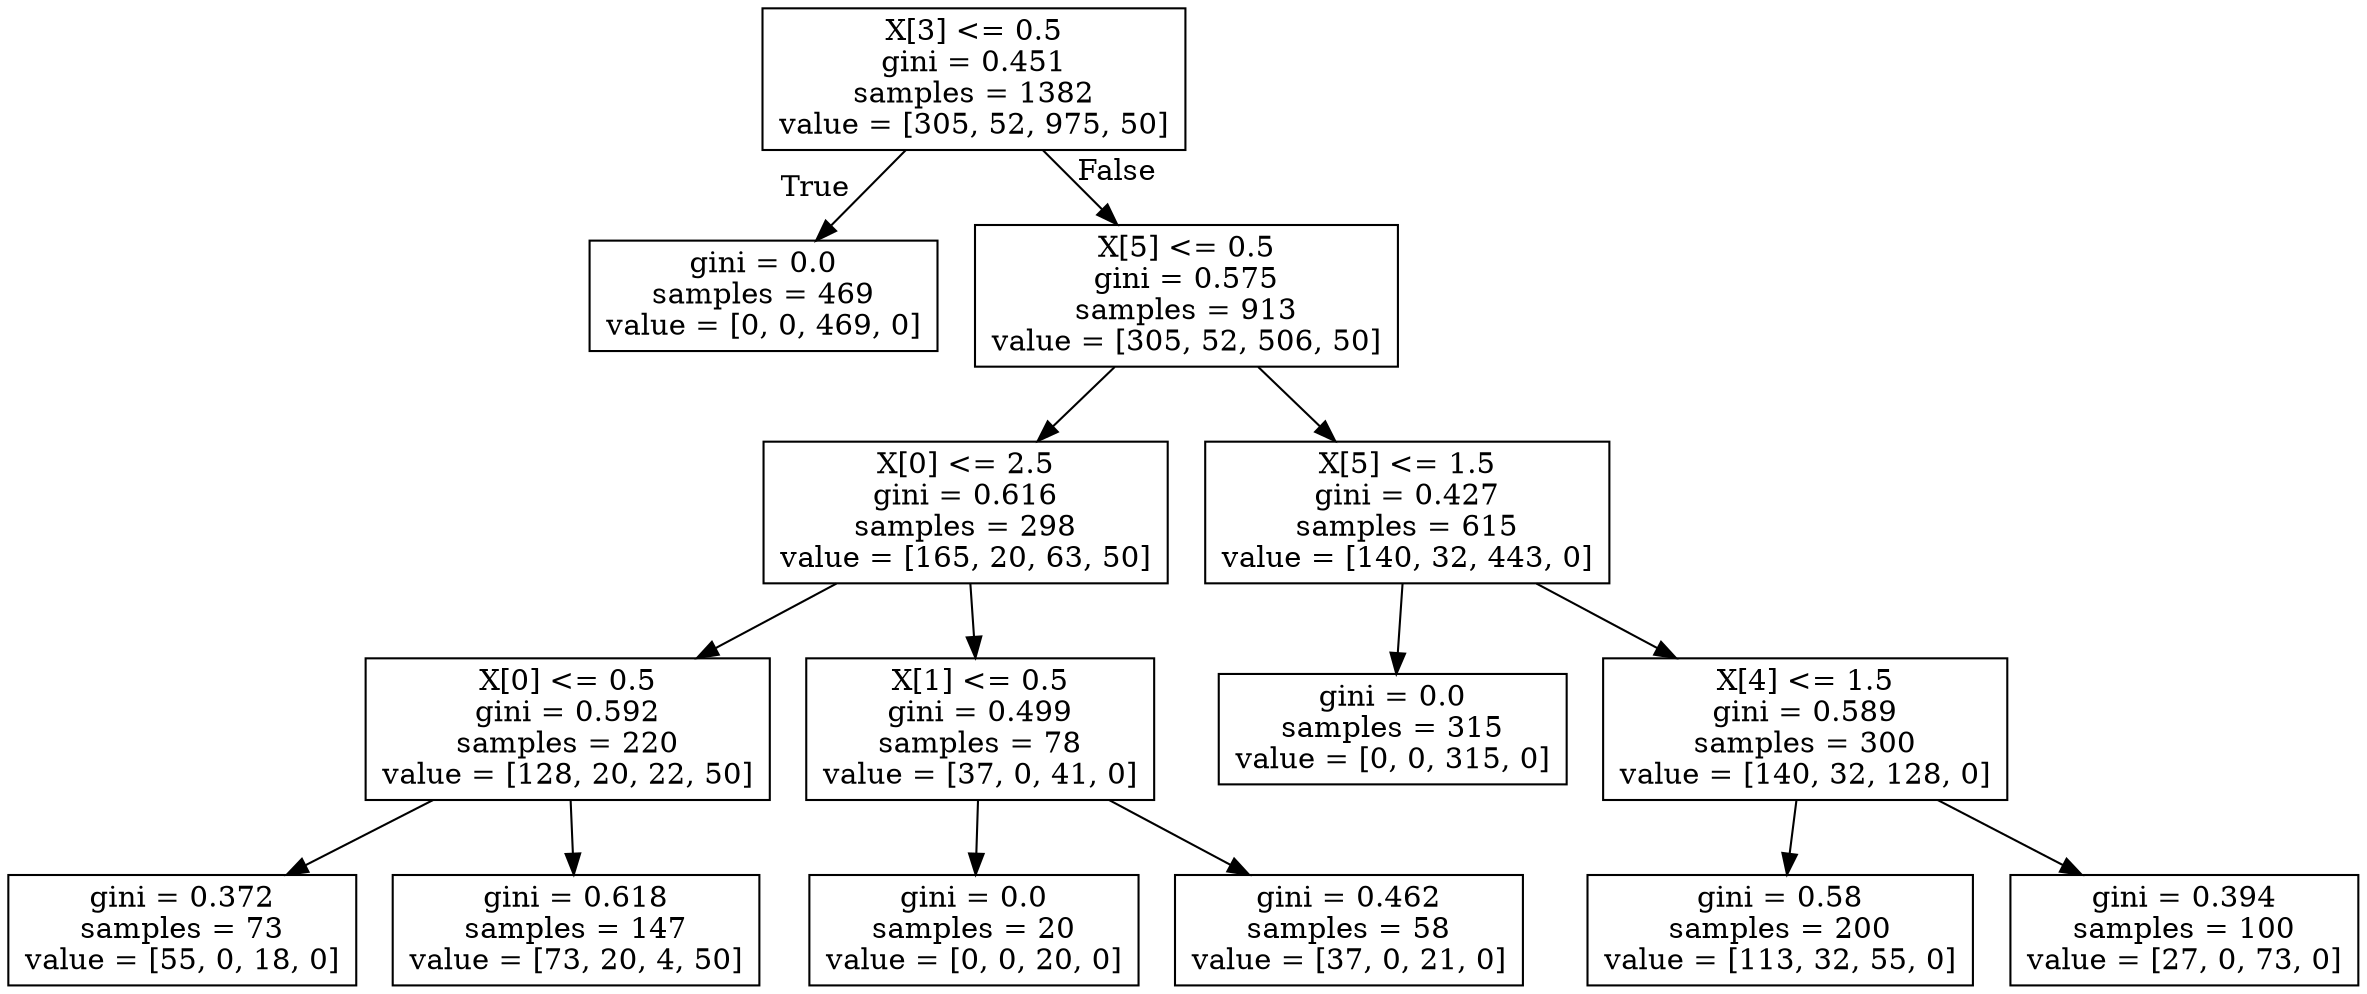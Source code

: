 digraph Tree {
node [shape=box] ;
0 [label="X[3] <= 0.5\ngini = 0.451\nsamples = 1382\nvalue = [305, 52, 975, 50]"] ;
1 [label="gini = 0.0\nsamples = 469\nvalue = [0, 0, 469, 0]"] ;
0 -> 1 [labeldistance=2.5, labelangle=45, headlabel="True"] ;
2 [label="X[5] <= 0.5\ngini = 0.575\nsamples = 913\nvalue = [305, 52, 506, 50]"] ;
0 -> 2 [labeldistance=2.5, labelangle=-45, headlabel="False"] ;
3 [label="X[0] <= 2.5\ngini = 0.616\nsamples = 298\nvalue = [165, 20, 63, 50]"] ;
2 -> 3 ;
4 [label="X[0] <= 0.5\ngini = 0.592\nsamples = 220\nvalue = [128, 20, 22, 50]"] ;
3 -> 4 ;
5 [label="gini = 0.372\nsamples = 73\nvalue = [55, 0, 18, 0]"] ;
4 -> 5 ;
6 [label="gini = 0.618\nsamples = 147\nvalue = [73, 20, 4, 50]"] ;
4 -> 6 ;
7 [label="X[1] <= 0.5\ngini = 0.499\nsamples = 78\nvalue = [37, 0, 41, 0]"] ;
3 -> 7 ;
8 [label="gini = 0.0\nsamples = 20\nvalue = [0, 0, 20, 0]"] ;
7 -> 8 ;
9 [label="gini = 0.462\nsamples = 58\nvalue = [37, 0, 21, 0]"] ;
7 -> 9 ;
10 [label="X[5] <= 1.5\ngini = 0.427\nsamples = 615\nvalue = [140, 32, 443, 0]"] ;
2 -> 10 ;
11 [label="gini = 0.0\nsamples = 315\nvalue = [0, 0, 315, 0]"] ;
10 -> 11 ;
12 [label="X[4] <= 1.5\ngini = 0.589\nsamples = 300\nvalue = [140, 32, 128, 0]"] ;
10 -> 12 ;
13 [label="gini = 0.58\nsamples = 200\nvalue = [113, 32, 55, 0]"] ;
12 -> 13 ;
14 [label="gini = 0.394\nsamples = 100\nvalue = [27, 0, 73, 0]"] ;
12 -> 14 ;
}